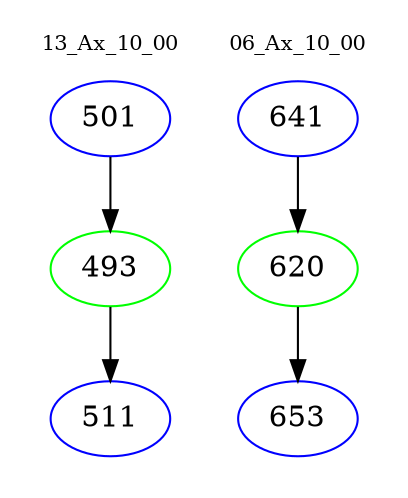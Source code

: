 digraph{
subgraph cluster_0 {
color = white
label = "13_Ax_10_00";
fontsize=10;
T0_501 [label="501", color="blue"]
T0_501 -> T0_493 [color="black"]
T0_493 [label="493", color="green"]
T0_493 -> T0_511 [color="black"]
T0_511 [label="511", color="blue"]
}
subgraph cluster_1 {
color = white
label = "06_Ax_10_00";
fontsize=10;
T1_641 [label="641", color="blue"]
T1_641 -> T1_620 [color="black"]
T1_620 [label="620", color="green"]
T1_620 -> T1_653 [color="black"]
T1_653 [label="653", color="blue"]
}
}

